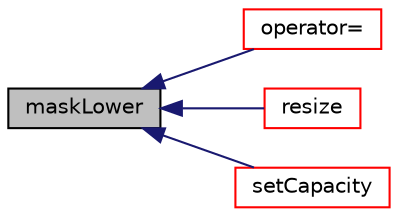 digraph "maskLower"
{
  bgcolor="transparent";
  edge [fontname="Helvetica",fontsize="10",labelfontname="Helvetica",labelfontsize="10"];
  node [fontname="Helvetica",fontsize="10",shape=record];
  rankdir="LR";
  Node1 [label="maskLower",height=0.2,width=0.4,color="black", fillcolor="grey75", style="filled", fontcolor="black"];
  Node1 -> Node2 [dir="back",color="midnightblue",fontsize="10",style="solid",fontname="Helvetica"];
  Node2 [label="operator=",height=0.2,width=0.4,color="red",URL="$a01794.html#aa1fc905890dd7aed084836ac1a65d336",tooltip="Assignment of all entries to the given value. Takes linear time. "];
  Node1 -> Node3 [dir="back",color="midnightblue",fontsize="10",style="solid",fontname="Helvetica"];
  Node3 [label="resize",height=0.2,width=0.4,color="red",URL="$a01794.html#a269162b4a99f0b5255951cfe3309f517",tooltip="Reset addressable list size, does not shrink the allocated size. "];
  Node1 -> Node4 [dir="back",color="midnightblue",fontsize="10",style="solid",fontname="Helvetica"];
  Node4 [label="setCapacity",height=0.2,width=0.4,color="red",URL="$a01794.html#a3769bf93f15609625d62b693c566bcd1",tooltip="Alter the size of the underlying storage. "];
}
